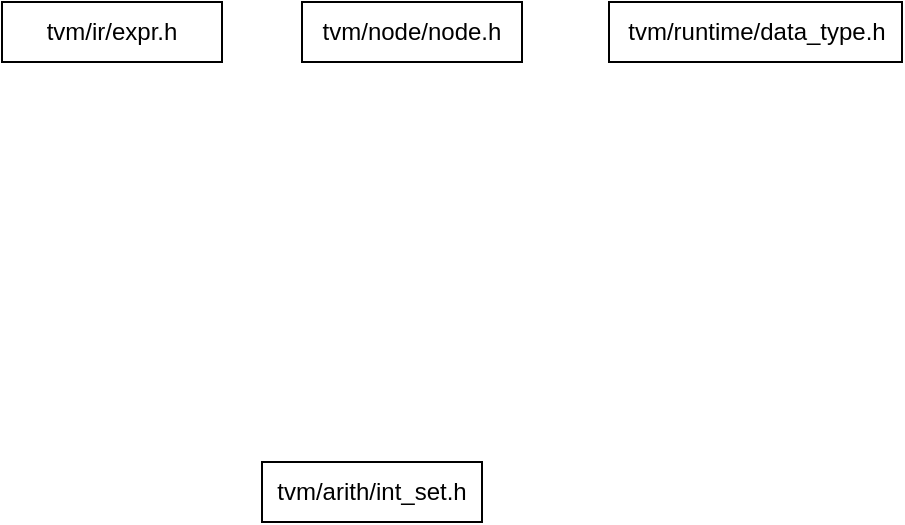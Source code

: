 <mxfile version="22.1.5" type="github">
  <diagram name="第 1 页" id="maejJ_b-6Zf3EWzX6h6z">
    <mxGraphModel dx="1242" dy="662" grid="1" gridSize="10" guides="1" tooltips="1" connect="1" arrows="1" fold="1" page="1" pageScale="1" pageWidth="827" pageHeight="1169" math="0" shadow="0">
      <root>
        <mxCell id="0" />
        <mxCell id="1" parent="0" />
        <mxCell id="uL5-CA-Uh6-ilEQNMqS--1" value="tvm/ir/expr.h" style="html=1;whiteSpace=wrap;" vertex="1" parent="1">
          <mxGeometry x="50" y="110" width="110" height="30" as="geometry" />
        </mxCell>
        <mxCell id="uL5-CA-Uh6-ilEQNMqS--2" value="tvm/node/node.h" style="html=1;whiteSpace=wrap;" vertex="1" parent="1">
          <mxGeometry x="200" y="110" width="110" height="30" as="geometry" />
        </mxCell>
        <mxCell id="uL5-CA-Uh6-ilEQNMqS--3" value="tvm/runtime/data_type.h" style="html=1;whiteSpace=wrap;" vertex="1" parent="1">
          <mxGeometry x="353.5" y="110" width="146.5" height="30" as="geometry" />
        </mxCell>
        <mxCell id="uL5-CA-Uh6-ilEQNMqS--4" value="tvm/arith/int_set.h" style="html=1;whiteSpace=wrap;" vertex="1" parent="1">
          <mxGeometry x="180" y="340" width="110" height="30" as="geometry" />
        </mxCell>
      </root>
    </mxGraphModel>
  </diagram>
</mxfile>
